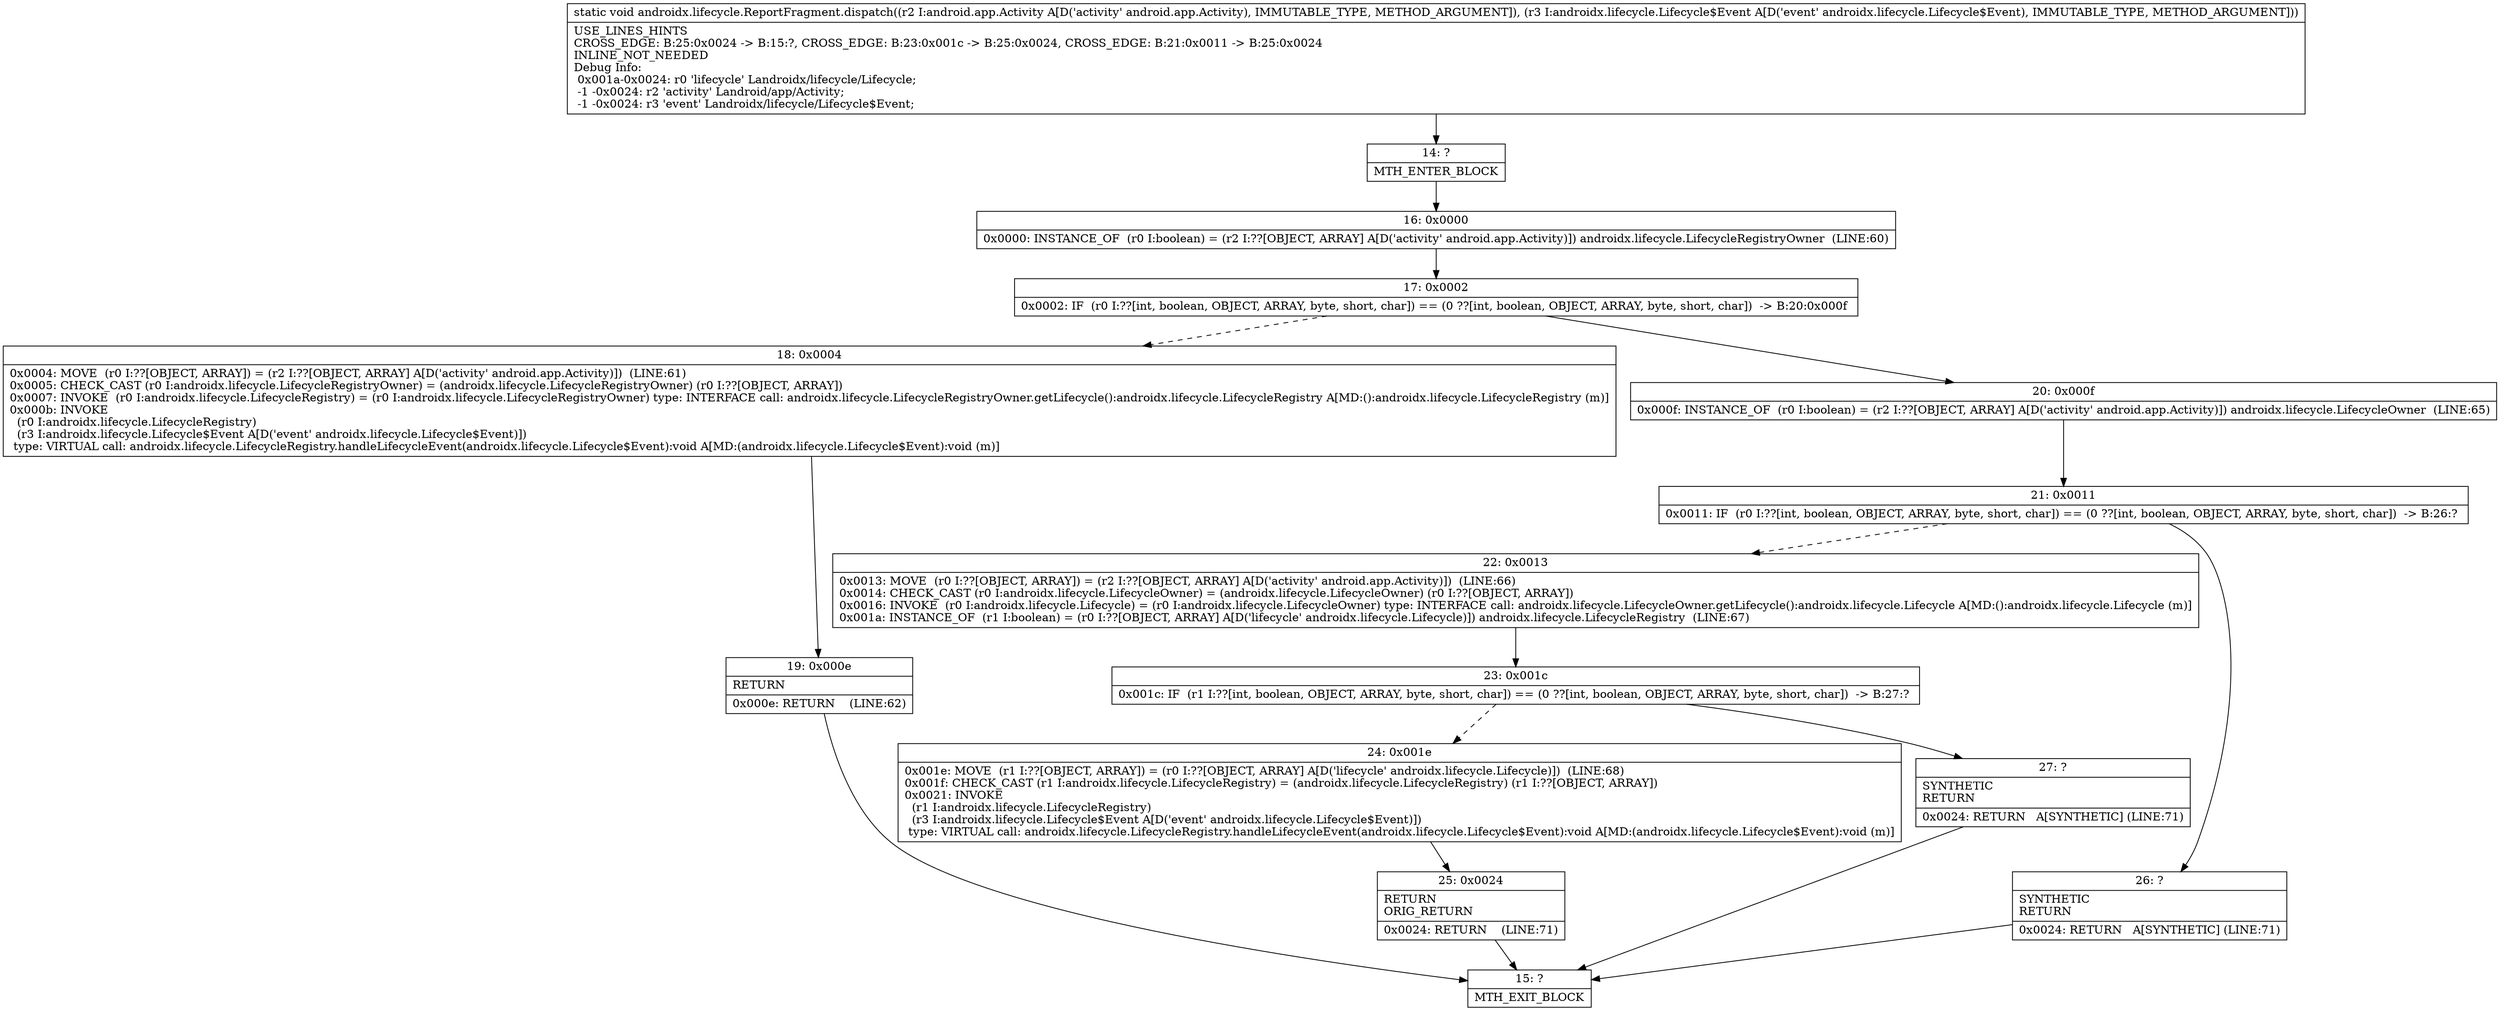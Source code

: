 digraph "CFG forandroidx.lifecycle.ReportFragment.dispatch(Landroid\/app\/Activity;Landroidx\/lifecycle\/Lifecycle$Event;)V" {
Node_14 [shape=record,label="{14\:\ ?|MTH_ENTER_BLOCK\l}"];
Node_16 [shape=record,label="{16\:\ 0x0000|0x0000: INSTANCE_OF  (r0 I:boolean) = (r2 I:??[OBJECT, ARRAY] A[D('activity' android.app.Activity)]) androidx.lifecycle.LifecycleRegistryOwner  (LINE:60)\l}"];
Node_17 [shape=record,label="{17\:\ 0x0002|0x0002: IF  (r0 I:??[int, boolean, OBJECT, ARRAY, byte, short, char]) == (0 ??[int, boolean, OBJECT, ARRAY, byte, short, char])  \-\> B:20:0x000f \l}"];
Node_18 [shape=record,label="{18\:\ 0x0004|0x0004: MOVE  (r0 I:??[OBJECT, ARRAY]) = (r2 I:??[OBJECT, ARRAY] A[D('activity' android.app.Activity)])  (LINE:61)\l0x0005: CHECK_CAST (r0 I:androidx.lifecycle.LifecycleRegistryOwner) = (androidx.lifecycle.LifecycleRegistryOwner) (r0 I:??[OBJECT, ARRAY]) \l0x0007: INVOKE  (r0 I:androidx.lifecycle.LifecycleRegistry) = (r0 I:androidx.lifecycle.LifecycleRegistryOwner) type: INTERFACE call: androidx.lifecycle.LifecycleRegistryOwner.getLifecycle():androidx.lifecycle.LifecycleRegistry A[MD:():androidx.lifecycle.LifecycleRegistry (m)]\l0x000b: INVOKE  \l  (r0 I:androidx.lifecycle.LifecycleRegistry)\l  (r3 I:androidx.lifecycle.Lifecycle$Event A[D('event' androidx.lifecycle.Lifecycle$Event)])\l type: VIRTUAL call: androidx.lifecycle.LifecycleRegistry.handleLifecycleEvent(androidx.lifecycle.Lifecycle$Event):void A[MD:(androidx.lifecycle.Lifecycle$Event):void (m)]\l}"];
Node_19 [shape=record,label="{19\:\ 0x000e|RETURN\l|0x000e: RETURN    (LINE:62)\l}"];
Node_15 [shape=record,label="{15\:\ ?|MTH_EXIT_BLOCK\l}"];
Node_20 [shape=record,label="{20\:\ 0x000f|0x000f: INSTANCE_OF  (r0 I:boolean) = (r2 I:??[OBJECT, ARRAY] A[D('activity' android.app.Activity)]) androidx.lifecycle.LifecycleOwner  (LINE:65)\l}"];
Node_21 [shape=record,label="{21\:\ 0x0011|0x0011: IF  (r0 I:??[int, boolean, OBJECT, ARRAY, byte, short, char]) == (0 ??[int, boolean, OBJECT, ARRAY, byte, short, char])  \-\> B:26:? \l}"];
Node_22 [shape=record,label="{22\:\ 0x0013|0x0013: MOVE  (r0 I:??[OBJECT, ARRAY]) = (r2 I:??[OBJECT, ARRAY] A[D('activity' android.app.Activity)])  (LINE:66)\l0x0014: CHECK_CAST (r0 I:androidx.lifecycle.LifecycleOwner) = (androidx.lifecycle.LifecycleOwner) (r0 I:??[OBJECT, ARRAY]) \l0x0016: INVOKE  (r0 I:androidx.lifecycle.Lifecycle) = (r0 I:androidx.lifecycle.LifecycleOwner) type: INTERFACE call: androidx.lifecycle.LifecycleOwner.getLifecycle():androidx.lifecycle.Lifecycle A[MD:():androidx.lifecycle.Lifecycle (m)]\l0x001a: INSTANCE_OF  (r1 I:boolean) = (r0 I:??[OBJECT, ARRAY] A[D('lifecycle' androidx.lifecycle.Lifecycle)]) androidx.lifecycle.LifecycleRegistry  (LINE:67)\l}"];
Node_23 [shape=record,label="{23\:\ 0x001c|0x001c: IF  (r1 I:??[int, boolean, OBJECT, ARRAY, byte, short, char]) == (0 ??[int, boolean, OBJECT, ARRAY, byte, short, char])  \-\> B:27:? \l}"];
Node_24 [shape=record,label="{24\:\ 0x001e|0x001e: MOVE  (r1 I:??[OBJECT, ARRAY]) = (r0 I:??[OBJECT, ARRAY] A[D('lifecycle' androidx.lifecycle.Lifecycle)])  (LINE:68)\l0x001f: CHECK_CAST (r1 I:androidx.lifecycle.LifecycleRegistry) = (androidx.lifecycle.LifecycleRegistry) (r1 I:??[OBJECT, ARRAY]) \l0x0021: INVOKE  \l  (r1 I:androidx.lifecycle.LifecycleRegistry)\l  (r3 I:androidx.lifecycle.Lifecycle$Event A[D('event' androidx.lifecycle.Lifecycle$Event)])\l type: VIRTUAL call: androidx.lifecycle.LifecycleRegistry.handleLifecycleEvent(androidx.lifecycle.Lifecycle$Event):void A[MD:(androidx.lifecycle.Lifecycle$Event):void (m)]\l}"];
Node_25 [shape=record,label="{25\:\ 0x0024|RETURN\lORIG_RETURN\l|0x0024: RETURN    (LINE:71)\l}"];
Node_27 [shape=record,label="{27\:\ ?|SYNTHETIC\lRETURN\l|0x0024: RETURN   A[SYNTHETIC] (LINE:71)\l}"];
Node_26 [shape=record,label="{26\:\ ?|SYNTHETIC\lRETURN\l|0x0024: RETURN   A[SYNTHETIC] (LINE:71)\l}"];
MethodNode[shape=record,label="{static void androidx.lifecycle.ReportFragment.dispatch((r2 I:android.app.Activity A[D('activity' android.app.Activity), IMMUTABLE_TYPE, METHOD_ARGUMENT]), (r3 I:androidx.lifecycle.Lifecycle$Event A[D('event' androidx.lifecycle.Lifecycle$Event), IMMUTABLE_TYPE, METHOD_ARGUMENT]))  | USE_LINES_HINTS\lCROSS_EDGE: B:25:0x0024 \-\> B:15:?, CROSS_EDGE: B:23:0x001c \-\> B:25:0x0024, CROSS_EDGE: B:21:0x0011 \-\> B:25:0x0024\lINLINE_NOT_NEEDED\lDebug Info:\l  0x001a\-0x0024: r0 'lifecycle' Landroidx\/lifecycle\/Lifecycle;\l  \-1 \-0x0024: r2 'activity' Landroid\/app\/Activity;\l  \-1 \-0x0024: r3 'event' Landroidx\/lifecycle\/Lifecycle$Event;\l}"];
MethodNode -> Node_14;Node_14 -> Node_16;
Node_16 -> Node_17;
Node_17 -> Node_18[style=dashed];
Node_17 -> Node_20;
Node_18 -> Node_19;
Node_19 -> Node_15;
Node_20 -> Node_21;
Node_21 -> Node_22[style=dashed];
Node_21 -> Node_26;
Node_22 -> Node_23;
Node_23 -> Node_24[style=dashed];
Node_23 -> Node_27;
Node_24 -> Node_25;
Node_25 -> Node_15;
Node_27 -> Node_15;
Node_26 -> Node_15;
}

